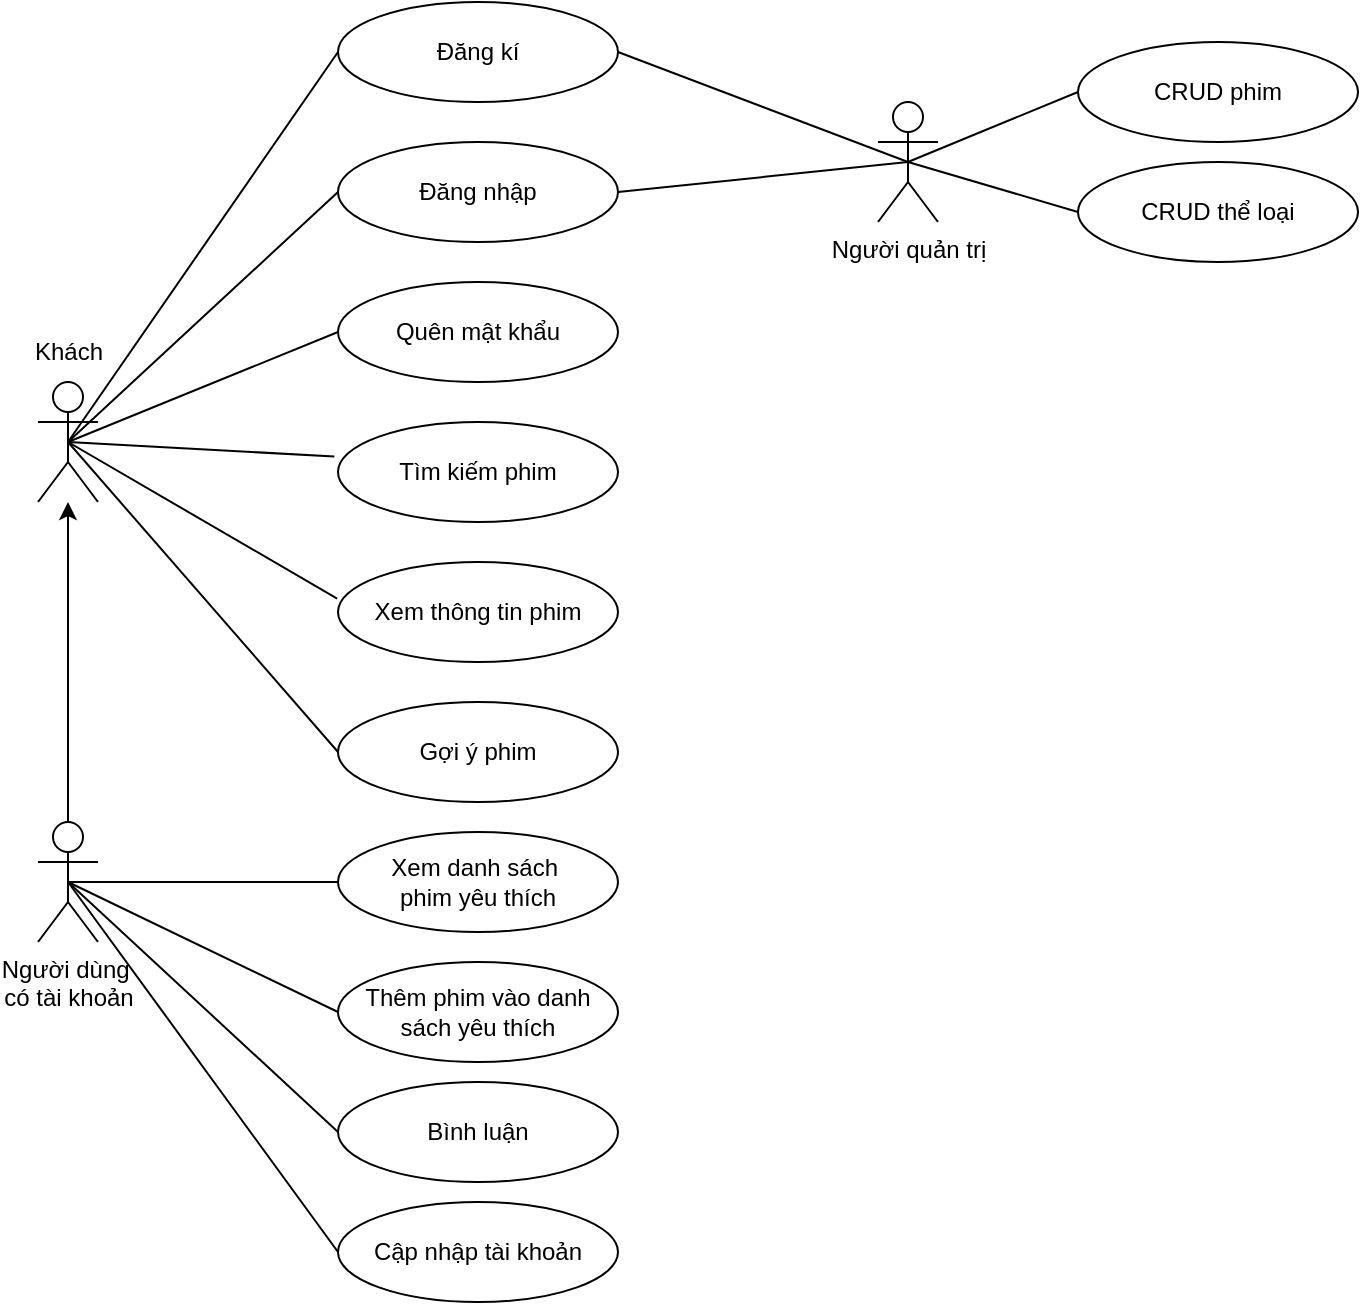 <mxfile version="24.5.1" type="device">
  <diagram name="Page-1" id="vJKE07dzwc-D6-mKQQHh">
    <mxGraphModel dx="1588" dy="1022" grid="1" gridSize="10" guides="1" tooltips="1" connect="1" arrows="1" fold="1" page="1" pageScale="1" pageWidth="850" pageHeight="1100" math="0" shadow="0">
      <root>
        <mxCell id="0" />
        <mxCell id="1" parent="0" />
        <mxCell id="fqhsyzRuw4DbxGz_AD1B-1" value="" style="shape=umlActor;verticalLabelPosition=bottom;verticalAlign=top;html=1;outlineConnect=0;" vertex="1" parent="1">
          <mxGeometry x="170" y="200" width="30" height="60" as="geometry" />
        </mxCell>
        <mxCell id="fqhsyzRuw4DbxGz_AD1B-5" style="edgeStyle=orthogonalEdgeStyle;rounded=0;orthogonalLoop=1;jettySize=auto;html=1;" edge="1" parent="1" source="fqhsyzRuw4DbxGz_AD1B-4" target="fqhsyzRuw4DbxGz_AD1B-1">
          <mxGeometry relative="1" as="geometry" />
        </mxCell>
        <mxCell id="fqhsyzRuw4DbxGz_AD1B-4" value="Người dùng&amp;nbsp;&lt;div&gt;có tài khoản&lt;/div&gt;" style="shape=umlActor;verticalLabelPosition=bottom;verticalAlign=top;html=1;outlineConnect=0;" vertex="1" parent="1">
          <mxGeometry x="170" y="420" width="30" height="60" as="geometry" />
        </mxCell>
        <mxCell id="fqhsyzRuw4DbxGz_AD1B-6" value="Khách" style="text;html=1;align=center;verticalAlign=middle;resizable=0;points=[];autosize=1;strokeColor=none;fillColor=none;" vertex="1" parent="1">
          <mxGeometry x="155" y="170" width="60" height="30" as="geometry" />
        </mxCell>
        <mxCell id="fqhsyzRuw4DbxGz_AD1B-7" value="Người quản trị" style="shape=umlActor;verticalLabelPosition=bottom;verticalAlign=top;html=1;outlineConnect=0;" vertex="1" parent="1">
          <mxGeometry x="590" y="60" width="30" height="60" as="geometry" />
        </mxCell>
        <mxCell id="fqhsyzRuw4DbxGz_AD1B-9" value="Đăng kí" style="ellipse;whiteSpace=wrap;html=1;" vertex="1" parent="1">
          <mxGeometry x="320" y="10" width="140" height="50" as="geometry" />
        </mxCell>
        <mxCell id="fqhsyzRuw4DbxGz_AD1B-10" value="Đăng nhập" style="ellipse;whiteSpace=wrap;html=1;" vertex="1" parent="1">
          <mxGeometry x="320" y="80" width="140" height="50" as="geometry" />
        </mxCell>
        <mxCell id="fqhsyzRuw4DbxGz_AD1B-11" value="Quên mật khẩu" style="ellipse;whiteSpace=wrap;html=1;" vertex="1" parent="1">
          <mxGeometry x="320" y="150" width="140" height="50" as="geometry" />
        </mxCell>
        <mxCell id="fqhsyzRuw4DbxGz_AD1B-12" value="Tìm kiếm phim" style="ellipse;whiteSpace=wrap;html=1;" vertex="1" parent="1">
          <mxGeometry x="320" y="220" width="140" height="50" as="geometry" />
        </mxCell>
        <mxCell id="fqhsyzRuw4DbxGz_AD1B-13" value="Xem thông tin phim" style="ellipse;whiteSpace=wrap;html=1;" vertex="1" parent="1">
          <mxGeometry x="320" y="290" width="140" height="50" as="geometry" />
        </mxCell>
        <mxCell id="fqhsyzRuw4DbxGz_AD1B-14" value="Gợi ý phim" style="ellipse;whiteSpace=wrap;html=1;" vertex="1" parent="1">
          <mxGeometry x="320" y="360" width="140" height="50" as="geometry" />
        </mxCell>
        <mxCell id="fqhsyzRuw4DbxGz_AD1B-22" value="" style="endArrow=none;html=1;rounded=0;entryX=0;entryY=0.5;entryDx=0;entryDy=0;exitX=0.5;exitY=0.5;exitDx=0;exitDy=0;exitPerimeter=0;" edge="1" parent="1" source="fqhsyzRuw4DbxGz_AD1B-1" target="fqhsyzRuw4DbxGz_AD1B-9">
          <mxGeometry width="50" height="50" relative="1" as="geometry">
            <mxPoint x="130" y="130" as="sourcePoint" />
            <mxPoint x="180" y="80" as="targetPoint" />
          </mxGeometry>
        </mxCell>
        <mxCell id="fqhsyzRuw4DbxGz_AD1B-23" value="" style="endArrow=none;html=1;rounded=0;entryX=0;entryY=0.5;entryDx=0;entryDy=0;exitX=0.5;exitY=0.5;exitDx=0;exitDy=0;exitPerimeter=0;" edge="1" parent="1" source="fqhsyzRuw4DbxGz_AD1B-1" target="fqhsyzRuw4DbxGz_AD1B-10">
          <mxGeometry width="50" height="50" relative="1" as="geometry">
            <mxPoint x="125" y="130" as="sourcePoint" />
            <mxPoint x="330" y="45" as="targetPoint" />
          </mxGeometry>
        </mxCell>
        <mxCell id="fqhsyzRuw4DbxGz_AD1B-24" value="" style="endArrow=none;html=1;rounded=0;entryX=0;entryY=0.5;entryDx=0;entryDy=0;exitX=0.5;exitY=0.5;exitDx=0;exitDy=0;exitPerimeter=0;" edge="1" parent="1" source="fqhsyzRuw4DbxGz_AD1B-1" target="fqhsyzRuw4DbxGz_AD1B-11">
          <mxGeometry width="50" height="50" relative="1" as="geometry">
            <mxPoint x="125" y="130" as="sourcePoint" />
            <mxPoint x="500" y="155" as="targetPoint" />
          </mxGeometry>
        </mxCell>
        <mxCell id="fqhsyzRuw4DbxGz_AD1B-25" value="" style="endArrow=none;html=1;rounded=0;entryX=-0.013;entryY=0.345;entryDx=0;entryDy=0;exitX=0.5;exitY=0.5;exitDx=0;exitDy=0;exitPerimeter=0;entryPerimeter=0;" edge="1" parent="1" source="fqhsyzRuw4DbxGz_AD1B-1" target="fqhsyzRuw4DbxGz_AD1B-12">
          <mxGeometry width="50" height="50" relative="1" as="geometry">
            <mxPoint x="135" y="140" as="sourcePoint" />
            <mxPoint x="510" y="165" as="targetPoint" />
          </mxGeometry>
        </mxCell>
        <mxCell id="fqhsyzRuw4DbxGz_AD1B-26" value="" style="endArrow=none;html=1;rounded=0;entryX=-0.003;entryY=0.366;entryDx=0;entryDy=0;exitX=0.5;exitY=0.5;exitDx=0;exitDy=0;exitPerimeter=0;entryPerimeter=0;" edge="1" parent="1" source="fqhsyzRuw4DbxGz_AD1B-1" target="fqhsyzRuw4DbxGz_AD1B-13">
          <mxGeometry width="50" height="50" relative="1" as="geometry">
            <mxPoint x="145" y="150" as="sourcePoint" />
            <mxPoint x="520" y="175" as="targetPoint" />
          </mxGeometry>
        </mxCell>
        <mxCell id="fqhsyzRuw4DbxGz_AD1B-27" value="" style="endArrow=none;html=1;rounded=0;entryX=0;entryY=0.5;entryDx=0;entryDy=0;exitX=0.5;exitY=0.5;exitDx=0;exitDy=0;exitPerimeter=0;" edge="1" parent="1" source="fqhsyzRuw4DbxGz_AD1B-1" target="fqhsyzRuw4DbxGz_AD1B-14">
          <mxGeometry width="50" height="50" relative="1" as="geometry">
            <mxPoint x="155" y="160" as="sourcePoint" />
            <mxPoint x="530" y="185" as="targetPoint" />
          </mxGeometry>
        </mxCell>
        <mxCell id="fqhsyzRuw4DbxGz_AD1B-29" value="Xem danh sách&amp;nbsp;&lt;div&gt;phim yêu thích&lt;/div&gt;" style="ellipse;whiteSpace=wrap;html=1;" vertex="1" parent="1">
          <mxGeometry x="320" y="425" width="140" height="50" as="geometry" />
        </mxCell>
        <mxCell id="fqhsyzRuw4DbxGz_AD1B-30" value="Thêm phim vào danh sách yêu thích" style="ellipse;whiteSpace=wrap;html=1;" vertex="1" parent="1">
          <mxGeometry x="320" y="490" width="140" height="50" as="geometry" />
        </mxCell>
        <mxCell id="fqhsyzRuw4DbxGz_AD1B-31" value="Bình luận" style="ellipse;whiteSpace=wrap;html=1;" vertex="1" parent="1">
          <mxGeometry x="320" y="550" width="140" height="50" as="geometry" />
        </mxCell>
        <mxCell id="fqhsyzRuw4DbxGz_AD1B-32" value="Cập nhập tài khoản" style="ellipse;whiteSpace=wrap;html=1;" vertex="1" parent="1">
          <mxGeometry x="320" y="610" width="140" height="50" as="geometry" />
        </mxCell>
        <mxCell id="fqhsyzRuw4DbxGz_AD1B-33" value="" style="endArrow=none;html=1;rounded=0;entryX=1;entryY=0.5;entryDx=0;entryDy=0;exitX=0.5;exitY=0.5;exitDx=0;exitDy=0;exitPerimeter=0;" edge="1" parent="1" source="fqhsyzRuw4DbxGz_AD1B-7" target="fqhsyzRuw4DbxGz_AD1B-9">
          <mxGeometry width="50" height="50" relative="1" as="geometry">
            <mxPoint x="635.0" y="200.0" as="sourcePoint" />
            <mxPoint x="450" y="35" as="targetPoint" />
          </mxGeometry>
        </mxCell>
        <mxCell id="fqhsyzRuw4DbxGz_AD1B-34" value="" style="endArrow=none;html=1;rounded=0;exitX=1;exitY=0.5;exitDx=0;exitDy=0;entryX=0.5;entryY=0.5;entryDx=0;entryDy=0;entryPerimeter=0;" edge="1" parent="1" source="fqhsyzRuw4DbxGz_AD1B-10" target="fqhsyzRuw4DbxGz_AD1B-7">
          <mxGeometry width="50" height="50" relative="1" as="geometry">
            <mxPoint x="510" y="160" as="sourcePoint" />
            <mxPoint x="560" y="110" as="targetPoint" />
          </mxGeometry>
        </mxCell>
        <mxCell id="fqhsyzRuw4DbxGz_AD1B-35" value="" style="endArrow=none;html=1;rounded=0;entryX=0;entryY=0.5;entryDx=0;entryDy=0;exitX=0.5;exitY=0.5;exitDx=0;exitDy=0;exitPerimeter=0;" edge="1" parent="1" source="fqhsyzRuw4DbxGz_AD1B-4" target="fqhsyzRuw4DbxGz_AD1B-29">
          <mxGeometry width="50" height="50" relative="1" as="geometry">
            <mxPoint x="230" y="470" as="sourcePoint" />
            <mxPoint x="280" y="420" as="targetPoint" />
          </mxGeometry>
        </mxCell>
        <mxCell id="fqhsyzRuw4DbxGz_AD1B-36" value="" style="endArrow=none;html=1;rounded=0;entryX=0;entryY=0.5;entryDx=0;entryDy=0;exitX=0.5;exitY=0.5;exitDx=0;exitDy=0;exitPerimeter=0;" edge="1" parent="1" source="fqhsyzRuw4DbxGz_AD1B-4" target="fqhsyzRuw4DbxGz_AD1B-30">
          <mxGeometry width="50" height="50" relative="1" as="geometry">
            <mxPoint x="240" y="550" as="sourcePoint" />
            <mxPoint x="290" y="500" as="targetPoint" />
          </mxGeometry>
        </mxCell>
        <mxCell id="fqhsyzRuw4DbxGz_AD1B-37" value="" style="endArrow=none;html=1;rounded=0;entryX=0;entryY=0.5;entryDx=0;entryDy=0;exitX=0.5;exitY=0.5;exitDx=0;exitDy=0;exitPerimeter=0;" edge="1" parent="1" source="fqhsyzRuw4DbxGz_AD1B-4" target="fqhsyzRuw4DbxGz_AD1B-31">
          <mxGeometry width="50" height="50" relative="1" as="geometry">
            <mxPoint x="180" y="620" as="sourcePoint" />
            <mxPoint x="230" y="570" as="targetPoint" />
          </mxGeometry>
        </mxCell>
        <mxCell id="fqhsyzRuw4DbxGz_AD1B-38" value="" style="endArrow=none;html=1;rounded=0;entryX=0;entryY=0.5;entryDx=0;entryDy=0;exitX=0.5;exitY=0.5;exitDx=0;exitDy=0;exitPerimeter=0;" edge="1" parent="1" source="fqhsyzRuw4DbxGz_AD1B-4" target="fqhsyzRuw4DbxGz_AD1B-32">
          <mxGeometry width="50" height="50" relative="1" as="geometry">
            <mxPoint x="200" y="620" as="sourcePoint" />
            <mxPoint x="250" y="570" as="targetPoint" />
          </mxGeometry>
        </mxCell>
        <mxCell id="fqhsyzRuw4DbxGz_AD1B-39" value="CRUD phim" style="ellipse;whiteSpace=wrap;html=1;" vertex="1" parent="1">
          <mxGeometry x="690" y="30" width="140" height="50" as="geometry" />
        </mxCell>
        <mxCell id="fqhsyzRuw4DbxGz_AD1B-40" value="CRUD thể loại" style="ellipse;whiteSpace=wrap;html=1;" vertex="1" parent="1">
          <mxGeometry x="690" y="90" width="140" height="50" as="geometry" />
        </mxCell>
        <mxCell id="fqhsyzRuw4DbxGz_AD1B-41" value="" style="endArrow=none;html=1;rounded=0;entryX=0;entryY=0.5;entryDx=0;entryDy=0;exitX=0.5;exitY=0.5;exitDx=0;exitDy=0;exitPerimeter=0;" edge="1" parent="1" source="fqhsyzRuw4DbxGz_AD1B-7" target="fqhsyzRuw4DbxGz_AD1B-39">
          <mxGeometry width="50" height="50" relative="1" as="geometry">
            <mxPoint x="640" y="130" as="sourcePoint" />
            <mxPoint x="690" y="80" as="targetPoint" />
          </mxGeometry>
        </mxCell>
        <mxCell id="fqhsyzRuw4DbxGz_AD1B-42" value="" style="endArrow=none;html=1;rounded=0;entryX=0;entryY=0.5;entryDx=0;entryDy=0;exitX=0.5;exitY=0.5;exitDx=0;exitDy=0;exitPerimeter=0;" edge="1" parent="1" source="fqhsyzRuw4DbxGz_AD1B-7" target="fqhsyzRuw4DbxGz_AD1B-40">
          <mxGeometry width="50" height="50" relative="1" as="geometry">
            <mxPoint x="600" y="180" as="sourcePoint" />
            <mxPoint x="650" y="130" as="targetPoint" />
          </mxGeometry>
        </mxCell>
      </root>
    </mxGraphModel>
  </diagram>
</mxfile>
